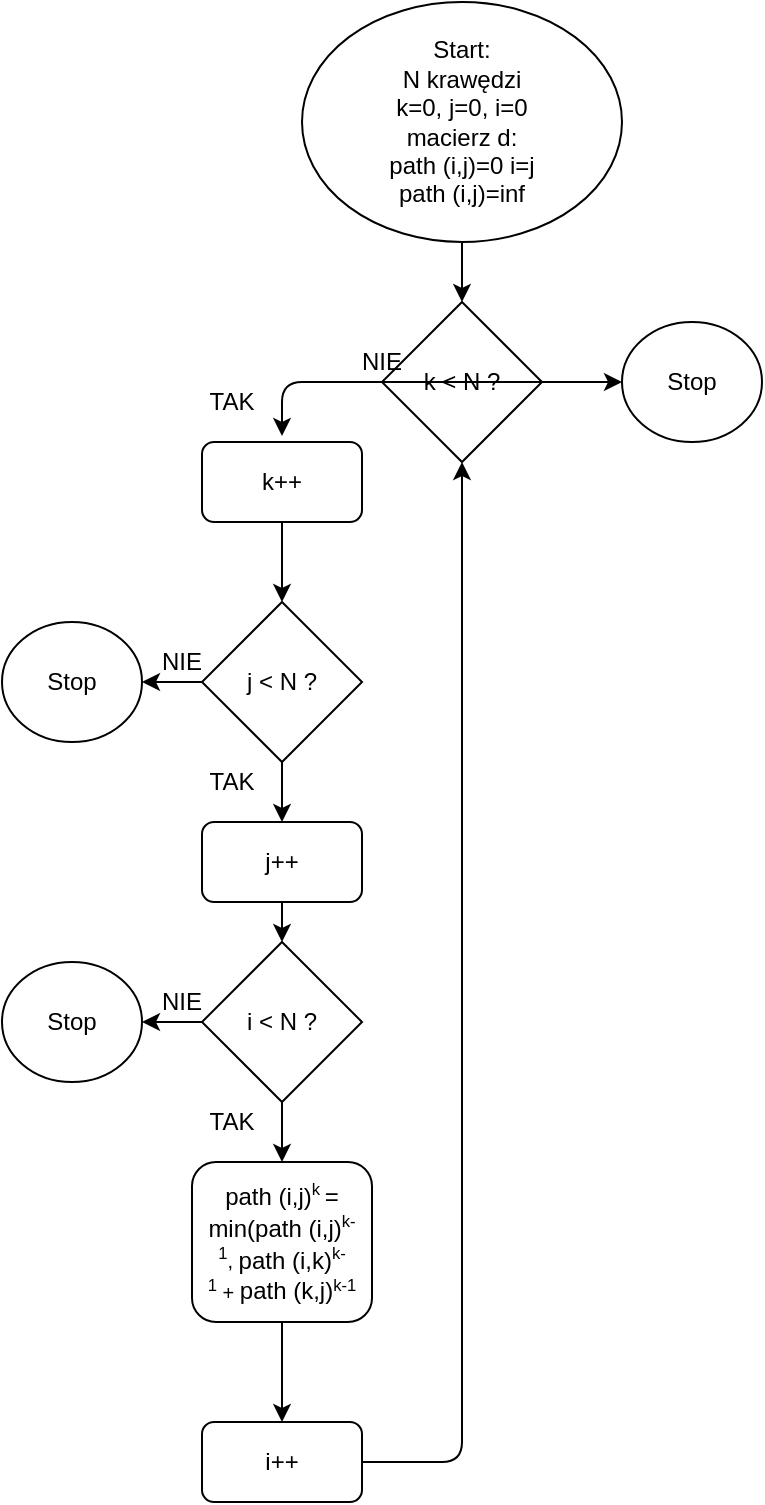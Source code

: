 <mxfile version="14.5.3" type="device"><diagram id="C5RBs43oDa-KdzZeNtuy" name="Page-1"><mxGraphModel dx="782" dy="679" grid="1" gridSize="10" guides="1" tooltips="1" connect="1" arrows="1" fold="1" page="1" pageScale="1" pageWidth="827" pageHeight="1169" math="0" shadow="0"><root><mxCell id="WIyWlLk6GJQsqaUBKTNV-0"/><mxCell id="WIyWlLk6GJQsqaUBKTNV-1" parent="WIyWlLk6GJQsqaUBKTNV-0"/><mxCell id="WIyWlLk6GJQsqaUBKTNV-3" value="j++" style="rounded=1;whiteSpace=wrap;html=1;fontSize=12;glass=0;strokeWidth=1;shadow=0;" parent="WIyWlLk6GJQsqaUBKTNV-1" vertex="1"><mxGeometry x="370" y="420" width="80" height="40" as="geometry"/></mxCell><mxCell id="WIyWlLk6GJQsqaUBKTNV-7" value="path (i,j)&lt;span style=&quot;font-size: 10px&quot;&gt;&lt;sup&gt;k&amp;nbsp;&lt;/sup&gt;&lt;/span&gt;= min(path (i,j)&lt;span style=&quot;font-size: 10px&quot;&gt;&lt;sup&gt;k-1&lt;/sup&gt;,&amp;nbsp;&lt;/span&gt;path (i,k)&lt;span style=&quot;font-size: 10px&quot;&gt;&lt;sup&gt;k-1&lt;/sup&gt;&amp;nbsp;+&amp;nbsp;&lt;/span&gt;path (k,j)&lt;span style=&quot;font-size: 10px&quot;&gt;&lt;sup&gt;k-1&lt;/sup&gt;&lt;/span&gt;" style="rounded=1;whiteSpace=wrap;html=1;fontSize=12;glass=0;strokeWidth=1;shadow=0;" parent="WIyWlLk6GJQsqaUBKTNV-1" vertex="1"><mxGeometry x="365" y="590" width="90" height="80" as="geometry"/></mxCell><mxCell id="WIyWlLk6GJQsqaUBKTNV-12" value="k++&lt;br&gt;" style="rounded=1;whiteSpace=wrap;html=1;fontSize=12;glass=0;strokeWidth=1;shadow=0;" parent="WIyWlLk6GJQsqaUBKTNV-1" vertex="1"><mxGeometry x="370" y="230" width="80" height="40" as="geometry"/></mxCell><mxCell id="LkcC4OzqQ8ww6aZ7BkPc-0" value="Start:&lt;br&gt;N krawędzi&lt;br&gt;k=0, j=0, i=0&lt;br&gt;macierz d:&lt;br&gt;path (i,j)=0 i=j&lt;br&gt;&lt;div&gt;path (i,j)=inf&lt;/div&gt;" style="ellipse;whiteSpace=wrap;html=1;" parent="WIyWlLk6GJQsqaUBKTNV-1" vertex="1"><mxGeometry x="420" y="10" width="160" height="120" as="geometry"/></mxCell><mxCell id="LkcC4OzqQ8ww6aZ7BkPc-1" value="k &amp;lt; N ?" style="rhombus;whiteSpace=wrap;html=1;" parent="WIyWlLk6GJQsqaUBKTNV-1" vertex="1"><mxGeometry x="460" y="160" width="80" height="80" as="geometry"/></mxCell><mxCell id="LkcC4OzqQ8ww6aZ7BkPc-2" value="" style="endArrow=classic;html=1;exitX=0.5;exitY=1;exitDx=0;exitDy=0;entryX=0.5;entryY=0;entryDx=0;entryDy=0;" parent="WIyWlLk6GJQsqaUBKTNV-1" source="LkcC4OzqQ8ww6aZ7BkPc-0" target="LkcC4OzqQ8ww6aZ7BkPc-1" edge="1"><mxGeometry width="50" height="50" relative="1" as="geometry"><mxPoint x="390" y="340" as="sourcePoint"/><mxPoint x="440" y="290" as="targetPoint"/></mxGeometry></mxCell><mxCell id="LkcC4OzqQ8ww6aZ7BkPc-3" value="" style="endArrow=classic;html=1;exitX=0;exitY=0.5;exitDx=0;exitDy=0;" parent="WIyWlLk6GJQsqaUBKTNV-1" edge="1"><mxGeometry width="50" height="50" relative="1" as="geometry"><mxPoint x="560" y="200" as="sourcePoint"/><mxPoint x="410" y="227" as="targetPoint"/><Array as="points"><mxPoint x="410" y="200"/></Array></mxGeometry></mxCell><mxCell id="LkcC4OzqQ8ww6aZ7BkPc-4" value="j &amp;lt; N ?" style="rhombus;whiteSpace=wrap;html=1;" parent="WIyWlLk6GJQsqaUBKTNV-1" vertex="1"><mxGeometry x="370" y="310" width="80" height="80" as="geometry"/></mxCell><mxCell id="LkcC4OzqQ8ww6aZ7BkPc-5" value="i &amp;lt; N ?" style="rhombus;whiteSpace=wrap;html=1;" parent="WIyWlLk6GJQsqaUBKTNV-1" vertex="1"><mxGeometry x="370" y="480" width="80" height="80" as="geometry"/></mxCell><mxCell id="LkcC4OzqQ8ww6aZ7BkPc-6" value="i++" style="rounded=1;whiteSpace=wrap;html=1;" parent="WIyWlLk6GJQsqaUBKTNV-1" vertex="1"><mxGeometry x="370" y="720" width="80" height="40" as="geometry"/></mxCell><mxCell id="LkcC4OzqQ8ww6aZ7BkPc-7" value="Stop" style="ellipse;whiteSpace=wrap;html=1;" parent="WIyWlLk6GJQsqaUBKTNV-1" vertex="1"><mxGeometry x="580" y="170" width="70" height="60" as="geometry"/></mxCell><mxCell id="LkcC4OzqQ8ww6aZ7BkPc-8" value="" style="endArrow=classic;html=1;exitX=1;exitY=0.5;exitDx=0;exitDy=0;entryX=0.5;entryY=1;entryDx=0;entryDy=0;" parent="WIyWlLk6GJQsqaUBKTNV-1" source="LkcC4OzqQ8ww6aZ7BkPc-6" target="LkcC4OzqQ8ww6aZ7BkPc-1" edge="1"><mxGeometry width="50" height="50" relative="1" as="geometry"><mxPoint x="390" y="440" as="sourcePoint"/><mxPoint x="440" y="390" as="targetPoint"/><Array as="points"><mxPoint x="500" y="740"/><mxPoint x="500" y="720"/><mxPoint x="500" y="410"/><mxPoint x="500" y="290"/></Array></mxGeometry></mxCell><mxCell id="LkcC4OzqQ8ww6aZ7BkPc-9" value="" style="endArrow=classic;html=1;exitX=0.5;exitY=1;exitDx=0;exitDy=0;entryX=0.5;entryY=0;entryDx=0;entryDy=0;" parent="WIyWlLk6GJQsqaUBKTNV-1" source="WIyWlLk6GJQsqaUBKTNV-12" target="LkcC4OzqQ8ww6aZ7BkPc-4" edge="1"><mxGeometry width="50" height="50" relative="1" as="geometry"><mxPoint x="490" y="470" as="sourcePoint"/><mxPoint x="540" y="420" as="targetPoint"/></mxGeometry></mxCell><mxCell id="LkcC4OzqQ8ww6aZ7BkPc-10" value="" style="endArrow=classic;html=1;exitX=0.5;exitY=1;exitDx=0;exitDy=0;entryX=0.5;entryY=0;entryDx=0;entryDy=0;" parent="WIyWlLk6GJQsqaUBKTNV-1" source="LkcC4OzqQ8ww6aZ7BkPc-4" target="WIyWlLk6GJQsqaUBKTNV-3" edge="1"><mxGeometry width="50" height="50" relative="1" as="geometry"><mxPoint x="490" y="470" as="sourcePoint"/><mxPoint x="540" y="420" as="targetPoint"/></mxGeometry></mxCell><mxCell id="LkcC4OzqQ8ww6aZ7BkPc-11" value="" style="endArrow=classic;html=1;exitX=0.5;exitY=1;exitDx=0;exitDy=0;" parent="WIyWlLk6GJQsqaUBKTNV-1" source="WIyWlLk6GJQsqaUBKTNV-3" target="LkcC4OzqQ8ww6aZ7BkPc-5" edge="1"><mxGeometry width="50" height="50" relative="1" as="geometry"><mxPoint x="490" y="470" as="sourcePoint"/><mxPoint x="540" y="420" as="targetPoint"/></mxGeometry></mxCell><mxCell id="LkcC4OzqQ8ww6aZ7BkPc-12" value="" style="endArrow=classic;html=1;exitX=0.5;exitY=1;exitDx=0;exitDy=0;entryX=0.5;entryY=0;entryDx=0;entryDy=0;" parent="WIyWlLk6GJQsqaUBKTNV-1" source="LkcC4OzqQ8ww6aZ7BkPc-5" target="WIyWlLk6GJQsqaUBKTNV-7" edge="1"><mxGeometry width="50" height="50" relative="1" as="geometry"><mxPoint x="390" y="470" as="sourcePoint"/><mxPoint x="440" y="420" as="targetPoint"/></mxGeometry></mxCell><mxCell id="LkcC4OzqQ8ww6aZ7BkPc-13" value="" style="endArrow=classic;html=1;exitX=0.5;exitY=1;exitDx=0;exitDy=0;" parent="WIyWlLk6GJQsqaUBKTNV-1" source="WIyWlLk6GJQsqaUBKTNV-7" target="LkcC4OzqQ8ww6aZ7BkPc-6" edge="1"><mxGeometry width="50" height="50" relative="1" as="geometry"><mxPoint x="390" y="470" as="sourcePoint"/><mxPoint x="440" y="420" as="targetPoint"/></mxGeometry></mxCell><mxCell id="LkcC4OzqQ8ww6aZ7BkPc-14" value="" style="endArrow=classic;html=1;exitX=1;exitY=0.5;exitDx=0;exitDy=0;entryX=0;entryY=0.5;entryDx=0;entryDy=0;" parent="WIyWlLk6GJQsqaUBKTNV-1" source="LkcC4OzqQ8ww6aZ7BkPc-1" target="LkcC4OzqQ8ww6aZ7BkPc-7" edge="1"><mxGeometry width="50" height="50" relative="1" as="geometry"><mxPoint x="390" y="470" as="sourcePoint"/><mxPoint x="440" y="420" as="targetPoint"/></mxGeometry></mxCell><mxCell id="LkcC4OzqQ8ww6aZ7BkPc-15" value="Stop" style="ellipse;whiteSpace=wrap;html=1;" parent="WIyWlLk6GJQsqaUBKTNV-1" vertex="1"><mxGeometry x="270" y="320" width="70" height="60" as="geometry"/></mxCell><mxCell id="LkcC4OzqQ8ww6aZ7BkPc-16" value="Stop" style="ellipse;whiteSpace=wrap;html=1;" parent="WIyWlLk6GJQsqaUBKTNV-1" vertex="1"><mxGeometry x="270" y="490" width="70" height="60" as="geometry"/></mxCell><mxCell id="LkcC4OzqQ8ww6aZ7BkPc-17" value="" style="endArrow=classic;html=1;exitX=0;exitY=0.5;exitDx=0;exitDy=0;entryX=1;entryY=0.5;entryDx=0;entryDy=0;" parent="WIyWlLk6GJQsqaUBKTNV-1" source="LkcC4OzqQ8ww6aZ7BkPc-4" target="LkcC4OzqQ8ww6aZ7BkPc-15" edge="1"><mxGeometry width="50" height="50" relative="1" as="geometry"><mxPoint x="490" y="470" as="sourcePoint"/><mxPoint x="540" y="420" as="targetPoint"/></mxGeometry></mxCell><mxCell id="LkcC4OzqQ8ww6aZ7BkPc-18" value="" style="endArrow=classic;html=1;exitX=0;exitY=0.5;exitDx=0;exitDy=0;entryX=1;entryY=0.5;entryDx=0;entryDy=0;" parent="WIyWlLk6GJQsqaUBKTNV-1" source="LkcC4OzqQ8ww6aZ7BkPc-5" target="LkcC4OzqQ8ww6aZ7BkPc-16" edge="1"><mxGeometry width="50" height="50" relative="1" as="geometry"><mxPoint x="490" y="470" as="sourcePoint"/><mxPoint x="540" y="420" as="targetPoint"/></mxGeometry></mxCell><mxCell id="LkcC4OzqQ8ww6aZ7BkPc-19" value="TAK" style="text;html=1;strokeColor=none;fillColor=none;align=center;verticalAlign=middle;whiteSpace=wrap;rounded=0;" parent="WIyWlLk6GJQsqaUBKTNV-1" vertex="1"><mxGeometry x="365" y="200" width="40" height="20" as="geometry"/></mxCell><mxCell id="LkcC4OzqQ8ww6aZ7BkPc-20" value="TAK" style="text;html=1;strokeColor=none;fillColor=none;align=center;verticalAlign=middle;whiteSpace=wrap;rounded=0;" parent="WIyWlLk6GJQsqaUBKTNV-1" vertex="1"><mxGeometry x="365" y="390" width="40" height="20" as="geometry"/></mxCell><mxCell id="LkcC4OzqQ8ww6aZ7BkPc-21" value="TAK" style="text;html=1;strokeColor=none;fillColor=none;align=center;verticalAlign=middle;whiteSpace=wrap;rounded=0;" parent="WIyWlLk6GJQsqaUBKTNV-1" vertex="1"><mxGeometry x="365" y="560" width="40" height="20" as="geometry"/></mxCell><mxCell id="LkcC4OzqQ8ww6aZ7BkPc-22" value="NIE" style="text;html=1;strokeColor=none;fillColor=none;align=center;verticalAlign=middle;whiteSpace=wrap;rounded=0;" parent="WIyWlLk6GJQsqaUBKTNV-1" vertex="1"><mxGeometry x="340" y="330" width="40" height="20" as="geometry"/></mxCell><mxCell id="LkcC4OzqQ8ww6aZ7BkPc-23" value="NIE" style="text;html=1;strokeColor=none;fillColor=none;align=center;verticalAlign=middle;whiteSpace=wrap;rounded=0;" parent="WIyWlLk6GJQsqaUBKTNV-1" vertex="1"><mxGeometry x="440" y="180" width="40" height="20" as="geometry"/></mxCell><mxCell id="LkcC4OzqQ8ww6aZ7BkPc-24" value="NIE" style="text;html=1;strokeColor=none;fillColor=none;align=center;verticalAlign=middle;whiteSpace=wrap;rounded=0;" parent="WIyWlLk6GJQsqaUBKTNV-1" vertex="1"><mxGeometry x="340" y="500" width="40" height="20" as="geometry"/></mxCell></root></mxGraphModel></diagram></mxfile>